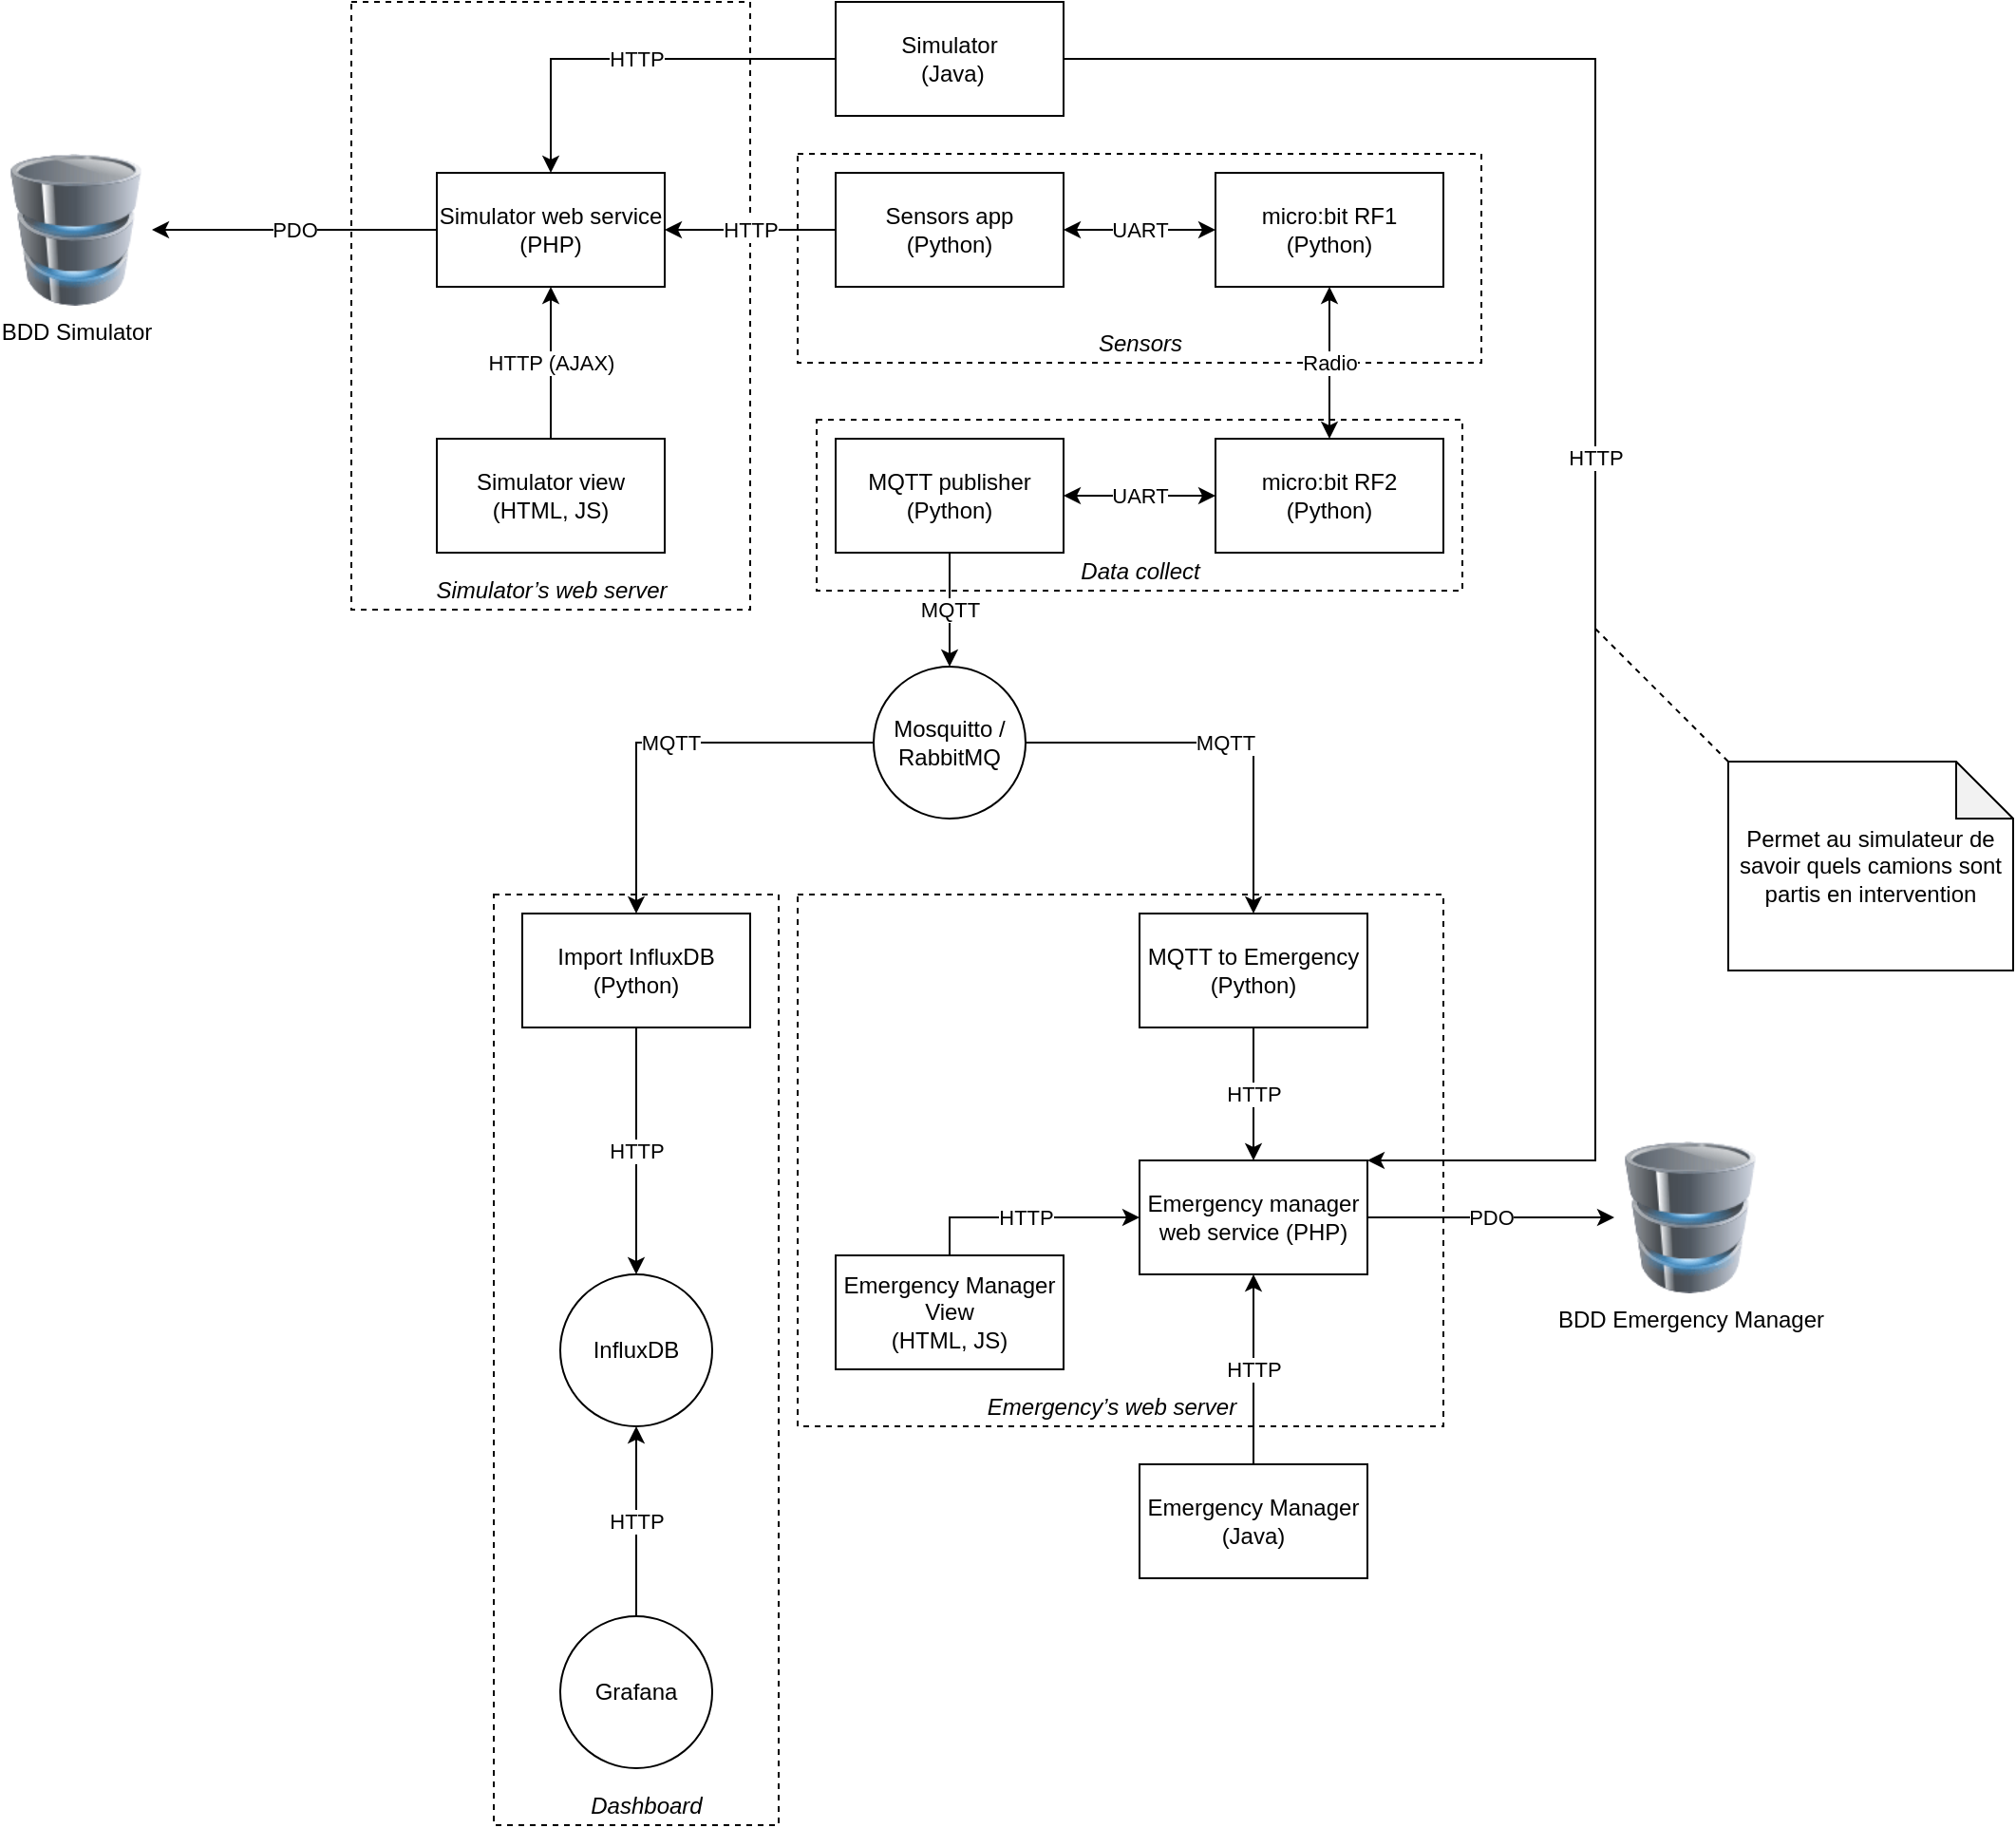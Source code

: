 <mxfile version="13.11.0" type="device"><diagram id="Tzk3BEygjZ7nplMPagr3" name="Page-1"><mxGraphModel dx="2790" dy="1166" grid="1" gridSize="10" guides="1" tooltips="1" connect="1" arrows="1" fold="1" page="1" pageScale="1" pageWidth="850" pageHeight="1100" math="0" shadow="0"><root><mxCell id="0"/><mxCell id="1" parent="0"/><mxCell id="skkMa89qVG9OJhDpoF9_-45" value="" style="rounded=0;whiteSpace=wrap;html=1;dashed=1;" vertex="1" parent="1"><mxGeometry x="-380" y="510" width="340" height="280" as="geometry"/></mxCell><mxCell id="skkMa89qVG9OJhDpoF9_-43" value="" style="rounded=0;whiteSpace=wrap;html=1;dashed=1;" vertex="1" parent="1"><mxGeometry x="-540" y="510" width="150" height="490" as="geometry"/></mxCell><mxCell id="skkMa89qVG9OJhDpoF9_-41" value="" style="rounded=0;whiteSpace=wrap;html=1;dashed=1;" vertex="1" parent="1"><mxGeometry x="-370" y="260" width="340" height="90" as="geometry"/></mxCell><mxCell id="skkMa89qVG9OJhDpoF9_-17" value="" style="rounded=0;whiteSpace=wrap;html=1;dashed=1;" vertex="1" parent="1"><mxGeometry x="-380" y="120" width="360" height="110" as="geometry"/></mxCell><mxCell id="skkMa89qVG9OJhDpoF9_-11" value="" style="rounded=0;whiteSpace=wrap;html=1;dashed=1;" vertex="1" parent="1"><mxGeometry x="-615" y="40" width="210" height="320" as="geometry"/></mxCell><mxCell id="skkMa89qVG9OJhDpoF9_-16" value="HTTP" style="edgeStyle=orthogonalEdgeStyle;rounded=0;orthogonalLoop=1;jettySize=auto;html=1;entryX=0.5;entryY=0;entryDx=0;entryDy=0;startArrow=none;startFill=0;" edge="1" parent="1" source="skkMa89qVG9OJhDpoF9_-2" target="skkMa89qVG9OJhDpoF9_-5"><mxGeometry relative="1" as="geometry"/></mxCell><mxCell id="skkMa89qVG9OJhDpoF9_-47" value="HTTP" style="edgeStyle=orthogonalEdgeStyle;rounded=0;orthogonalLoop=1;jettySize=auto;html=1;entryX=1;entryY=0;entryDx=0;entryDy=0;startArrow=none;startFill=0;endArrow=classic;endFill=1;" edge="1" parent="1" source="skkMa89qVG9OJhDpoF9_-2" target="skkMa89qVG9OJhDpoF9_-33"><mxGeometry relative="1" as="geometry"><Array as="points"><mxPoint x="40" y="70"/><mxPoint x="40" y="650"/></Array></mxGeometry></mxCell><mxCell id="skkMa89qVG9OJhDpoF9_-2" value="&lt;div&gt;Simulator&lt;/div&gt;&amp;nbsp;(Java)" style="rounded=0;whiteSpace=wrap;html=1;" vertex="1" parent="1"><mxGeometry x="-360" y="40" width="120" height="60" as="geometry"/></mxCell><mxCell id="skkMa89qVG9OJhDpoF9_-6" value="PDO" style="edgeStyle=orthogonalEdgeStyle;rounded=0;orthogonalLoop=1;jettySize=auto;html=1;entryX=0;entryY=0.5;entryDx=0;entryDy=0;startArrow=classic;startFill=1;endArrow=none;endFill=0;" edge="1" parent="1" source="skkMa89qVG9OJhDpoF9_-3" target="skkMa89qVG9OJhDpoF9_-5"><mxGeometry relative="1" as="geometry"/></mxCell><mxCell id="skkMa89qVG9OJhDpoF9_-3" value="BDD Simulator" style="image;html=1;image=img/lib/clip_art/computers/Database_128x128.png" vertex="1" parent="1"><mxGeometry x="-800" y="120" width="80" height="80" as="geometry"/></mxCell><mxCell id="skkMa89qVG9OJhDpoF9_-8" value="HTTP (AJAX)" style="edgeStyle=orthogonalEdgeStyle;rounded=0;orthogonalLoop=1;jettySize=auto;html=1;entryX=0.5;entryY=0;entryDx=0;entryDy=0;startArrow=classic;startFill=1;endArrow=none;endFill=0;" edge="1" parent="1" source="skkMa89qVG9OJhDpoF9_-5" target="skkMa89qVG9OJhDpoF9_-7"><mxGeometry relative="1" as="geometry"/></mxCell><mxCell id="skkMa89qVG9OJhDpoF9_-13" value="HTTP" style="edgeStyle=orthogonalEdgeStyle;rounded=0;orthogonalLoop=1;jettySize=auto;html=1;entryX=0;entryY=0.5;entryDx=0;entryDy=0;startArrow=classic;startFill=1;endArrow=none;endFill=0;" edge="1" parent="1" source="skkMa89qVG9OJhDpoF9_-5" target="skkMa89qVG9OJhDpoF9_-10"><mxGeometry relative="1" as="geometry"/></mxCell><mxCell id="skkMa89qVG9OJhDpoF9_-5" value="&lt;div&gt;Simulator web service (PHP)&lt;/div&gt;" style="rounded=0;whiteSpace=wrap;html=1;" vertex="1" parent="1"><mxGeometry x="-570" y="130" width="120" height="60" as="geometry"/></mxCell><mxCell id="skkMa89qVG9OJhDpoF9_-7" value="Simulator view (HTML, JS)" style="rounded=0;whiteSpace=wrap;html=1;" vertex="1" parent="1"><mxGeometry x="-570" y="270" width="120" height="60" as="geometry"/></mxCell><mxCell id="skkMa89qVG9OJhDpoF9_-15" value="UART" style="edgeStyle=orthogonalEdgeStyle;rounded=0;orthogonalLoop=1;jettySize=auto;html=1;entryX=0;entryY=0.5;entryDx=0;entryDy=0;startArrow=classic;startFill=1;" edge="1" parent="1" source="skkMa89qVG9OJhDpoF9_-10" target="skkMa89qVG9OJhDpoF9_-14"><mxGeometry relative="1" as="geometry"/></mxCell><mxCell id="skkMa89qVG9OJhDpoF9_-10" value="&lt;div&gt;Sensors app &lt;br&gt;&lt;/div&gt;&lt;div&gt;(Python)&lt;/div&gt;" style="rounded=0;whiteSpace=wrap;html=1;" vertex="1" parent="1"><mxGeometry x="-360" y="130" width="120" height="60" as="geometry"/></mxCell><mxCell id="skkMa89qVG9OJhDpoF9_-12" value="&lt;div&gt;&lt;i&gt;Simulator’s web server&lt;/i&gt;&lt;/div&gt;" style="text;html=1;align=center;verticalAlign=middle;resizable=0;points=[];autosize=1;" vertex="1" parent="1"><mxGeometry x="-580" y="340" width="140" height="20" as="geometry"/></mxCell><mxCell id="skkMa89qVG9OJhDpoF9_-18" value="&lt;div&gt;Radio&lt;/div&gt;" style="edgeStyle=orthogonalEdgeStyle;rounded=0;orthogonalLoop=1;jettySize=auto;html=1;startArrow=classic;startFill=1;entryX=0.5;entryY=0;entryDx=0;entryDy=0;" edge="1" parent="1" source="skkMa89qVG9OJhDpoF9_-14" target="skkMa89qVG9OJhDpoF9_-19"><mxGeometry relative="1" as="geometry"><mxPoint x="-100" y="270" as="targetPoint"/></mxGeometry></mxCell><mxCell id="skkMa89qVG9OJhDpoF9_-14" value="&lt;div&gt;micro:bit RF1&lt;/div&gt;&lt;div&gt;(Python)&lt;br&gt;&lt;/div&gt;" style="rounded=0;whiteSpace=wrap;html=1;" vertex="1" parent="1"><mxGeometry x="-160" y="130" width="120" height="60" as="geometry"/></mxCell><mxCell id="skkMa89qVG9OJhDpoF9_-19" value="&lt;div&gt;micro:bit RF2&lt;/div&gt;&lt;div&gt;(Python)&lt;br&gt;&lt;/div&gt;" style="rounded=0;whiteSpace=wrap;html=1;" vertex="1" parent="1"><mxGeometry x="-160" y="270" width="120" height="60" as="geometry"/></mxCell><mxCell id="skkMa89qVG9OJhDpoF9_-20" value="&lt;i&gt;Sensors&lt;/i&gt;" style="text;html=1;align=center;verticalAlign=middle;resizable=0;points=[];autosize=1;" vertex="1" parent="1"><mxGeometry x="-230" y="210" width="60" height="20" as="geometry"/></mxCell><mxCell id="skkMa89qVG9OJhDpoF9_-22" value="UART" style="edgeStyle=orthogonalEdgeStyle;rounded=0;orthogonalLoop=1;jettySize=auto;html=1;entryX=0;entryY=0.5;entryDx=0;entryDy=0;startArrow=classic;startFill=1;" edge="1" parent="1" source="skkMa89qVG9OJhDpoF9_-21" target="skkMa89qVG9OJhDpoF9_-19"><mxGeometry relative="1" as="geometry"/></mxCell><mxCell id="skkMa89qVG9OJhDpoF9_-23" value="MQTT" style="edgeStyle=orthogonalEdgeStyle;rounded=0;orthogonalLoop=1;jettySize=auto;html=1;startArrow=none;startFill=0;entryX=0.5;entryY=0;entryDx=0;entryDy=0;" edge="1" parent="1" source="skkMa89qVG9OJhDpoF9_-21" target="skkMa89qVG9OJhDpoF9_-24"><mxGeometry relative="1" as="geometry"><mxPoint x="-300" y="410" as="targetPoint"/></mxGeometry></mxCell><mxCell id="skkMa89qVG9OJhDpoF9_-21" value="&lt;div&gt;MQTT publisher&lt;/div&gt;&lt;div&gt;(Python)&lt;br&gt;&lt;/div&gt;" style="rounded=0;whiteSpace=wrap;html=1;" vertex="1" parent="1"><mxGeometry x="-360" y="270" width="120" height="60" as="geometry"/></mxCell><mxCell id="skkMa89qVG9OJhDpoF9_-26" value="MQTT" style="edgeStyle=orthogonalEdgeStyle;rounded=0;orthogonalLoop=1;jettySize=auto;html=1;entryX=0.5;entryY=0;entryDx=0;entryDy=0;startArrow=none;startFill=0;" edge="1" parent="1" source="skkMa89qVG9OJhDpoF9_-24" target="skkMa89qVG9OJhDpoF9_-25"><mxGeometry relative="1" as="geometry"/></mxCell><mxCell id="skkMa89qVG9OJhDpoF9_-28" value="MQTT" style="edgeStyle=orthogonalEdgeStyle;rounded=0;orthogonalLoop=1;jettySize=auto;html=1;entryX=0.5;entryY=0;entryDx=0;entryDy=0;startArrow=none;startFill=0;" edge="1" parent="1" source="skkMa89qVG9OJhDpoF9_-24" target="skkMa89qVG9OJhDpoF9_-27"><mxGeometry relative="1" as="geometry"/></mxCell><mxCell id="skkMa89qVG9OJhDpoF9_-24" value="Mosquitto / RabbitMQ" style="ellipse;whiteSpace=wrap;html=1;aspect=fixed;" vertex="1" parent="1"><mxGeometry x="-340" y="390" width="80" height="80" as="geometry"/></mxCell><mxCell id="skkMa89qVG9OJhDpoF9_-30" value="HTTP" style="edgeStyle=orthogonalEdgeStyle;rounded=0;orthogonalLoop=1;jettySize=auto;html=1;entryX=0.5;entryY=0;entryDx=0;entryDy=0;startArrow=none;startFill=0;" edge="1" parent="1" source="skkMa89qVG9OJhDpoF9_-25" target="skkMa89qVG9OJhDpoF9_-29"><mxGeometry relative="1" as="geometry"/></mxCell><mxCell id="skkMa89qVG9OJhDpoF9_-25" value="&lt;div&gt;Import InfluxDB&lt;br&gt;&lt;/div&gt;(Python)" style="rounded=0;whiteSpace=wrap;html=1;" vertex="1" parent="1"><mxGeometry x="-525" y="520" width="120" height="60" as="geometry"/></mxCell><mxCell id="skkMa89qVG9OJhDpoF9_-34" value="HTTP" style="edgeStyle=orthogonalEdgeStyle;rounded=0;orthogonalLoop=1;jettySize=auto;html=1;entryX=0.5;entryY=0;entryDx=0;entryDy=0;startArrow=none;startFill=0;" edge="1" parent="1" source="skkMa89qVG9OJhDpoF9_-27" target="skkMa89qVG9OJhDpoF9_-33"><mxGeometry relative="1" as="geometry"/></mxCell><mxCell id="skkMa89qVG9OJhDpoF9_-27" value="&lt;div&gt;MQTT to Emergency&lt;/div&gt;&lt;div&gt;(Python)&lt;br&gt;&lt;/div&gt;" style="rounded=0;whiteSpace=wrap;html=1;" vertex="1" parent="1"><mxGeometry x="-200" y="520" width="120" height="60" as="geometry"/></mxCell><mxCell id="skkMa89qVG9OJhDpoF9_-32" value="HTTP" style="edgeStyle=orthogonalEdgeStyle;rounded=0;orthogonalLoop=1;jettySize=auto;html=1;entryX=0.5;entryY=0;entryDx=0;entryDy=0;startArrow=classic;startFill=1;endArrow=none;endFill=0;" edge="1" parent="1" source="skkMa89qVG9OJhDpoF9_-29" target="skkMa89qVG9OJhDpoF9_-31"><mxGeometry relative="1" as="geometry"/></mxCell><mxCell id="skkMa89qVG9OJhDpoF9_-29" value="InfluxDB" style="ellipse;whiteSpace=wrap;html=1;aspect=fixed;" vertex="1" parent="1"><mxGeometry x="-505" y="710" width="80" height="80" as="geometry"/></mxCell><mxCell id="skkMa89qVG9OJhDpoF9_-31" value="Grafana" style="ellipse;whiteSpace=wrap;html=1;aspect=fixed;" vertex="1" parent="1"><mxGeometry x="-505" y="890" width="80" height="80" as="geometry"/></mxCell><mxCell id="skkMa89qVG9OJhDpoF9_-36" value="PDO" style="edgeStyle=orthogonalEdgeStyle;rounded=0;orthogonalLoop=1;jettySize=auto;html=1;entryX=0;entryY=0.5;entryDx=0;entryDy=0;startArrow=none;startFill=0;" edge="1" parent="1" source="skkMa89qVG9OJhDpoF9_-33" target="skkMa89qVG9OJhDpoF9_-35"><mxGeometry relative="1" as="geometry"/></mxCell><mxCell id="skkMa89qVG9OJhDpoF9_-38" value="HTTP" style="edgeStyle=orthogonalEdgeStyle;rounded=0;orthogonalLoop=1;jettySize=auto;html=1;entryX=0.5;entryY=0;entryDx=0;entryDy=0;startArrow=classic;startFill=1;endArrow=none;endFill=0;" edge="1" parent="1" source="skkMa89qVG9OJhDpoF9_-33" target="skkMa89qVG9OJhDpoF9_-37"><mxGeometry relative="1" as="geometry"/></mxCell><mxCell id="skkMa89qVG9OJhDpoF9_-40" value="HTTP" style="edgeStyle=orthogonalEdgeStyle;rounded=0;orthogonalLoop=1;jettySize=auto;html=1;entryX=0.5;entryY=0;entryDx=0;entryDy=0;startArrow=classic;startFill=1;endArrow=none;endFill=0;" edge="1" parent="1" source="skkMa89qVG9OJhDpoF9_-33" target="skkMa89qVG9OJhDpoF9_-39"><mxGeometry relative="1" as="geometry"/></mxCell><mxCell id="skkMa89qVG9OJhDpoF9_-33" value="Emergency manager web service (PHP)" style="rounded=0;whiteSpace=wrap;html=1;" vertex="1" parent="1"><mxGeometry x="-200" y="650" width="120" height="60" as="geometry"/></mxCell><mxCell id="skkMa89qVG9OJhDpoF9_-35" value="BDD Emergency Manager" style="image;html=1;image=img/lib/clip_art/computers/Database_128x128.png" vertex="1" parent="1"><mxGeometry x="50" y="640" width="80" height="80" as="geometry"/></mxCell><mxCell id="skkMa89qVG9OJhDpoF9_-37" value="&lt;div&gt;Emergency Manager&lt;/div&gt;&lt;div&gt;(Java)&lt;br&gt;&lt;/div&gt;" style="rounded=0;whiteSpace=wrap;html=1;" vertex="1" parent="1"><mxGeometry x="-200" y="810" width="120" height="60" as="geometry"/></mxCell><mxCell id="skkMa89qVG9OJhDpoF9_-39" value="&lt;div&gt;Emergency Manager View&lt;/div&gt;&lt;div&gt;(HTML, JS)&lt;br&gt;&lt;/div&gt;" style="rounded=0;whiteSpace=wrap;html=1;" vertex="1" parent="1"><mxGeometry x="-360" y="700" width="120" height="60" as="geometry"/></mxCell><mxCell id="skkMa89qVG9OJhDpoF9_-42" value="&lt;i&gt;Data collect&lt;br&gt;&lt;/i&gt;" style="text;html=1;align=center;verticalAlign=middle;resizable=0;points=[];autosize=1;" vertex="1" parent="1"><mxGeometry x="-240" y="330" width="80" height="20" as="geometry"/></mxCell><mxCell id="skkMa89qVG9OJhDpoF9_-44" value="&lt;div&gt;&lt;i&gt;Dashboard&lt;/i&gt;&lt;/div&gt;" style="text;html=1;align=center;verticalAlign=middle;resizable=0;points=[];autosize=1;" vertex="1" parent="1"><mxGeometry x="-495" y="980" width="70" height="20" as="geometry"/></mxCell><mxCell id="skkMa89qVG9OJhDpoF9_-46" value="&lt;i&gt;Emergency’s web server&lt;br&gt;&lt;/i&gt;" style="text;html=1;align=center;verticalAlign=middle;resizable=0;points=[];autosize=1;" vertex="1" parent="1"><mxGeometry x="-290" y="770" width="150" height="20" as="geometry"/></mxCell><mxCell id="skkMa89qVG9OJhDpoF9_-49" style="rounded=0;orthogonalLoop=1;jettySize=auto;html=1;exitX=0;exitY=0;exitDx=0;exitDy=0;exitPerimeter=0;startArrow=none;startFill=0;endArrow=none;endFill=0;dashed=1;" edge="1" parent="1" source="skkMa89qVG9OJhDpoF9_-48"><mxGeometry relative="1" as="geometry"><mxPoint x="40" y="370" as="targetPoint"/></mxGeometry></mxCell><mxCell id="skkMa89qVG9OJhDpoF9_-48" value="Permet au simulateur de savoir quels camions sont partis en intervention" style="shape=note;whiteSpace=wrap;html=1;backgroundOutline=1;darkOpacity=0.05;" vertex="1" parent="1"><mxGeometry x="110" y="440" width="150" height="110" as="geometry"/></mxCell></root></mxGraphModel></diagram></mxfile>